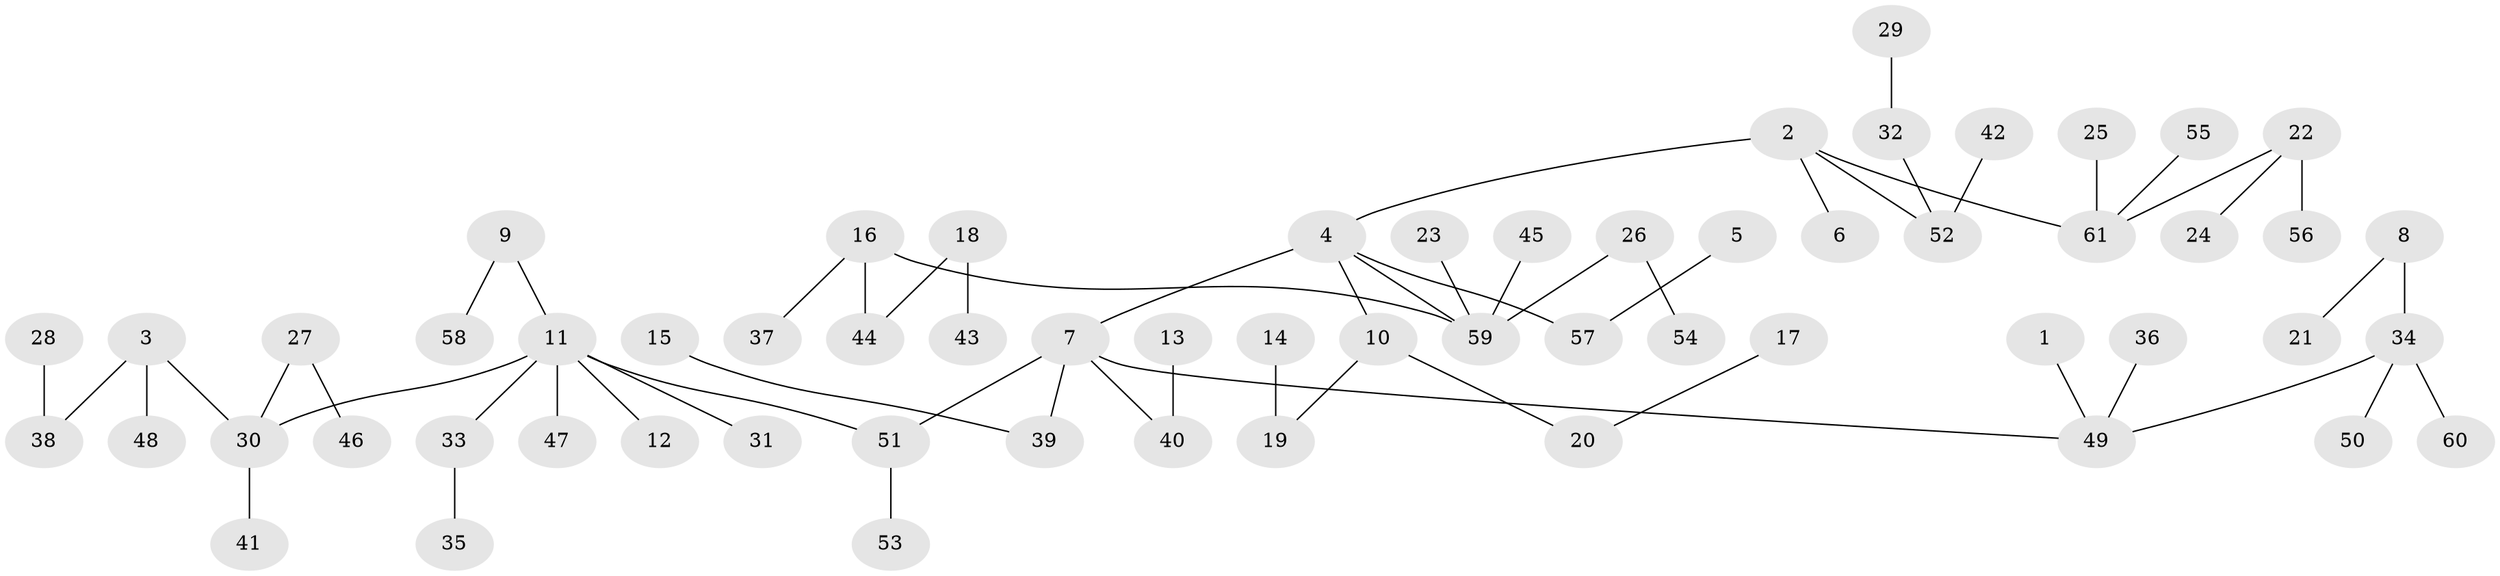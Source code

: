 // original degree distribution, {6: 0.01639344262295082, 5: 0.03278688524590164, 4: 0.05737704918032787, 1: 0.5327868852459017, 7: 0.00819672131147541, 3: 0.14754098360655737, 2: 0.19672131147540983, 8: 0.00819672131147541}
// Generated by graph-tools (version 1.1) at 2025/02/03/09/25 03:02:28]
// undirected, 61 vertices, 60 edges
graph export_dot {
graph [start="1"]
  node [color=gray90,style=filled];
  1;
  2;
  3;
  4;
  5;
  6;
  7;
  8;
  9;
  10;
  11;
  12;
  13;
  14;
  15;
  16;
  17;
  18;
  19;
  20;
  21;
  22;
  23;
  24;
  25;
  26;
  27;
  28;
  29;
  30;
  31;
  32;
  33;
  34;
  35;
  36;
  37;
  38;
  39;
  40;
  41;
  42;
  43;
  44;
  45;
  46;
  47;
  48;
  49;
  50;
  51;
  52;
  53;
  54;
  55;
  56;
  57;
  58;
  59;
  60;
  61;
  1 -- 49 [weight=1.0];
  2 -- 4 [weight=1.0];
  2 -- 6 [weight=1.0];
  2 -- 52 [weight=1.0];
  2 -- 61 [weight=1.0];
  3 -- 30 [weight=1.0];
  3 -- 38 [weight=1.0];
  3 -- 48 [weight=1.0];
  4 -- 7 [weight=1.0];
  4 -- 10 [weight=1.0];
  4 -- 57 [weight=1.0];
  4 -- 59 [weight=1.0];
  5 -- 57 [weight=1.0];
  7 -- 39 [weight=1.0];
  7 -- 40 [weight=1.0];
  7 -- 49 [weight=1.0];
  7 -- 51 [weight=1.0];
  8 -- 21 [weight=1.0];
  8 -- 34 [weight=1.0];
  9 -- 11 [weight=1.0];
  9 -- 58 [weight=1.0];
  10 -- 19 [weight=1.0];
  10 -- 20 [weight=1.0];
  11 -- 12 [weight=1.0];
  11 -- 30 [weight=1.0];
  11 -- 31 [weight=1.0];
  11 -- 33 [weight=1.0];
  11 -- 47 [weight=1.0];
  11 -- 51 [weight=1.0];
  13 -- 40 [weight=1.0];
  14 -- 19 [weight=1.0];
  15 -- 39 [weight=1.0];
  16 -- 37 [weight=1.0];
  16 -- 44 [weight=1.0];
  16 -- 59 [weight=1.0];
  17 -- 20 [weight=1.0];
  18 -- 43 [weight=1.0];
  18 -- 44 [weight=1.0];
  22 -- 24 [weight=1.0];
  22 -- 56 [weight=1.0];
  22 -- 61 [weight=1.0];
  23 -- 59 [weight=1.0];
  25 -- 61 [weight=1.0];
  26 -- 54 [weight=1.0];
  26 -- 59 [weight=1.0];
  27 -- 30 [weight=1.0];
  27 -- 46 [weight=1.0];
  28 -- 38 [weight=1.0];
  29 -- 32 [weight=1.0];
  30 -- 41 [weight=1.0];
  32 -- 52 [weight=1.0];
  33 -- 35 [weight=1.0];
  34 -- 49 [weight=1.0];
  34 -- 50 [weight=1.0];
  34 -- 60 [weight=1.0];
  36 -- 49 [weight=1.0];
  42 -- 52 [weight=1.0];
  45 -- 59 [weight=1.0];
  51 -- 53 [weight=1.0];
  55 -- 61 [weight=1.0];
}
